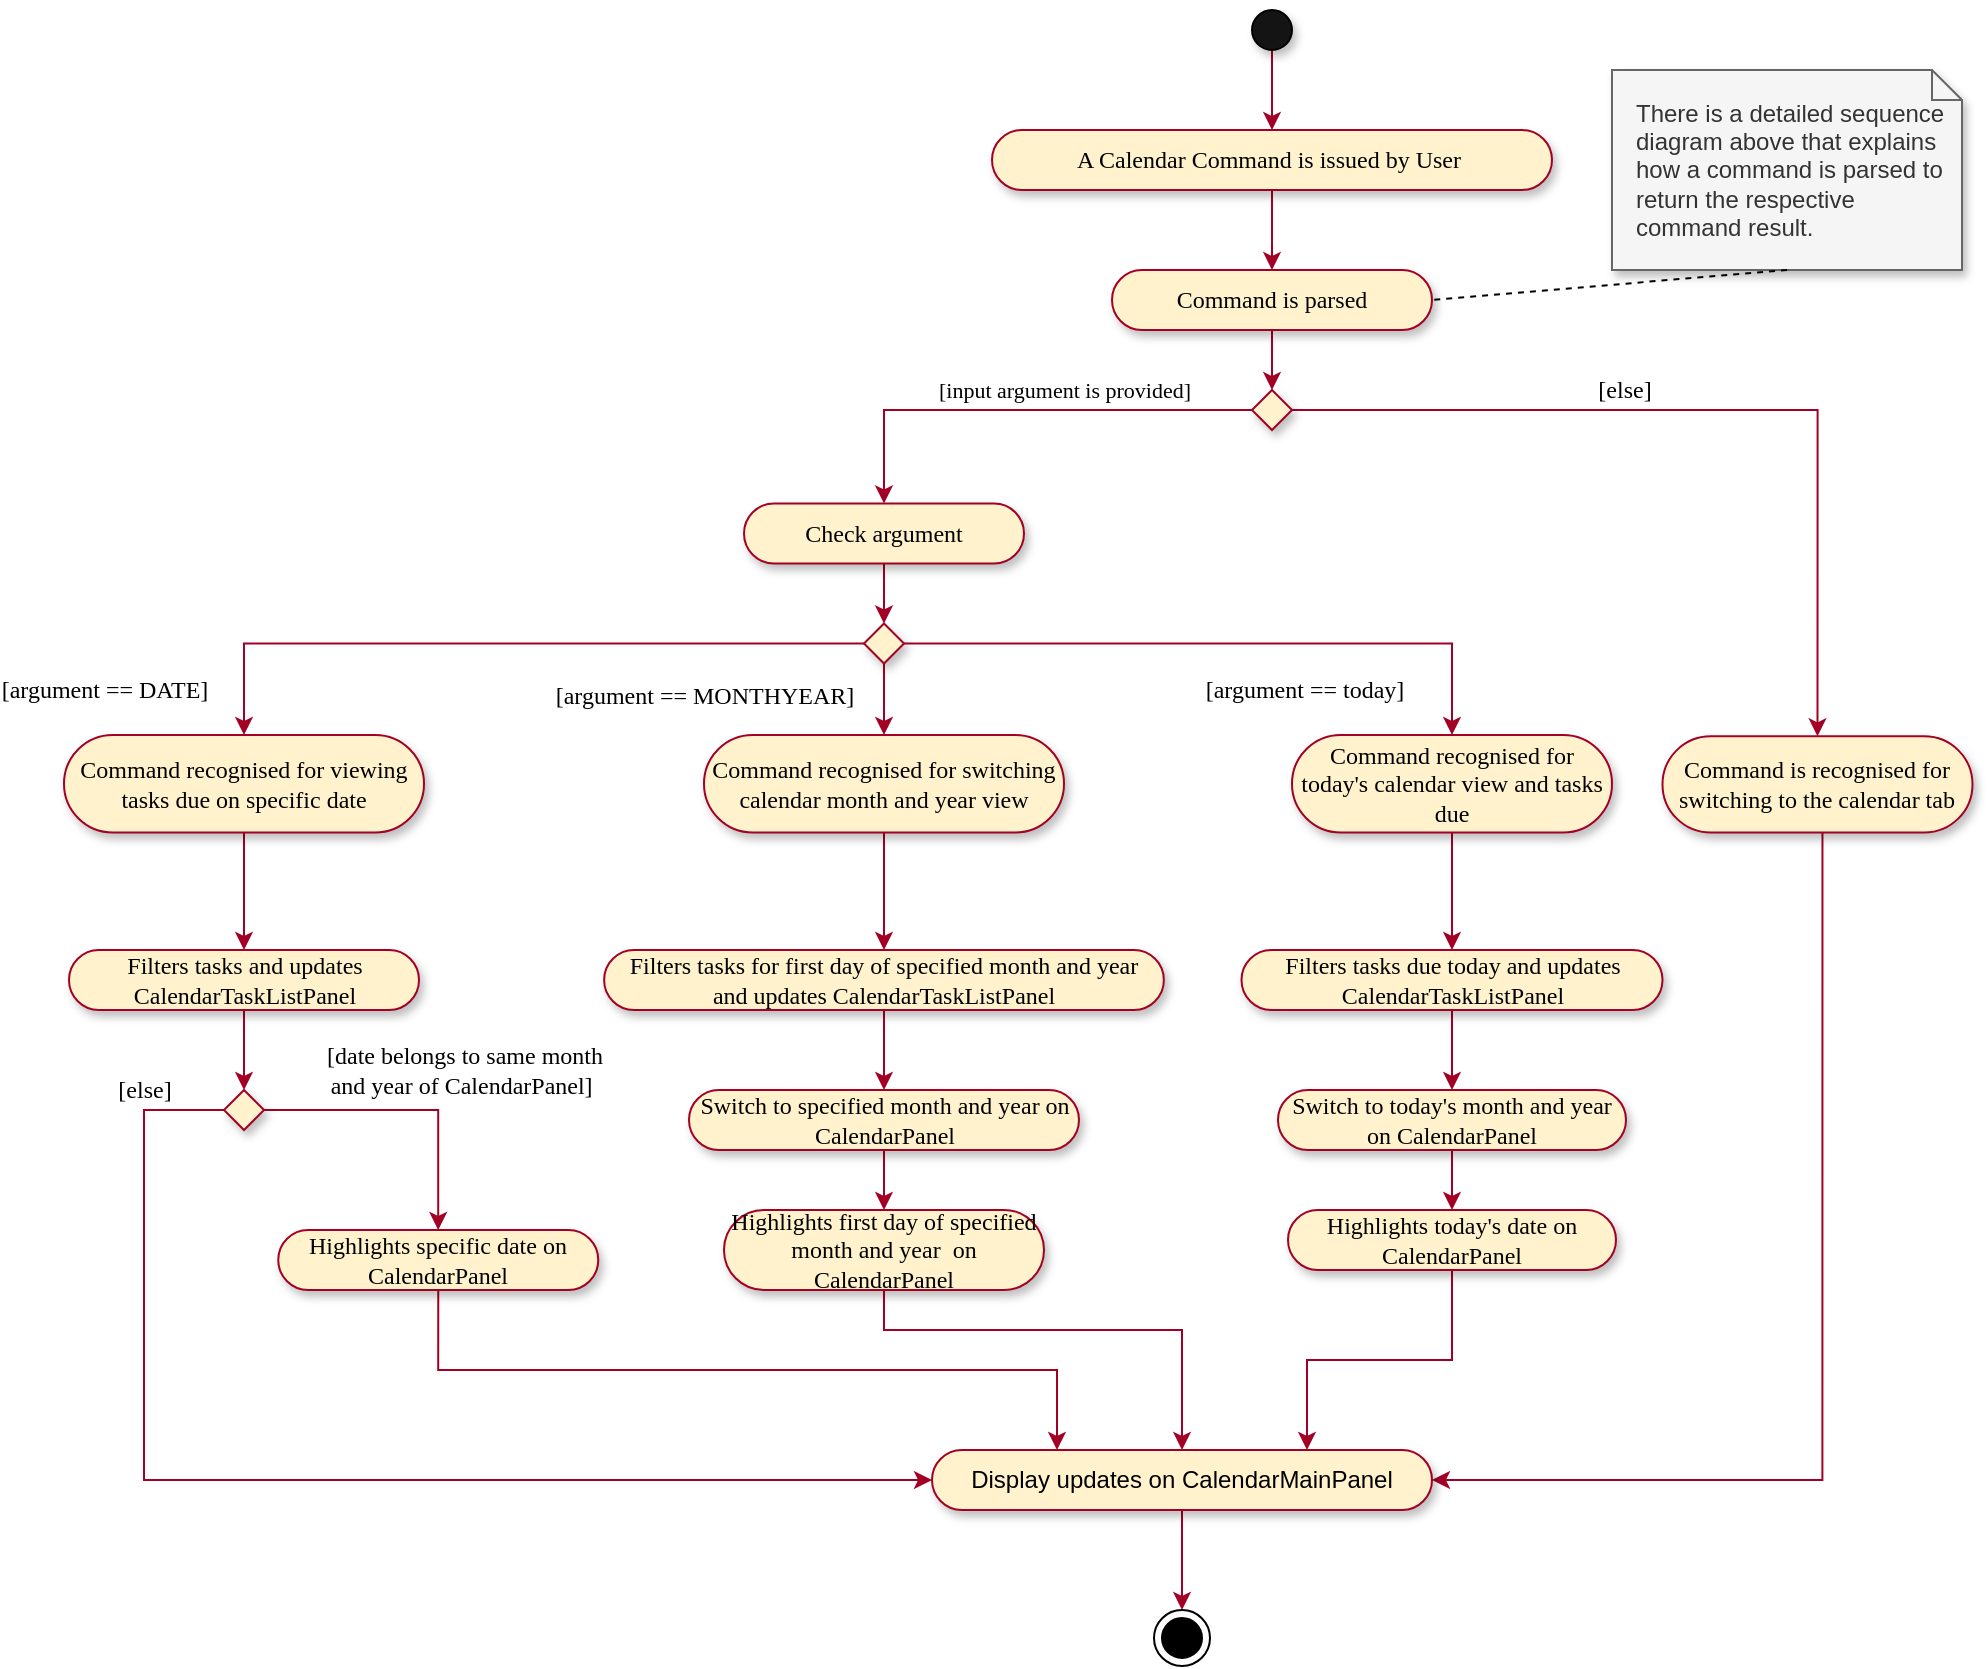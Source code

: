 <mxfile version="12.9.10" type="device"><diagram id="prtHgNgQTEPvFCAcTncT" name="Page-1"><mxGraphModel dx="1833" dy="636" grid="1" gridSize="10" guides="1" tooltips="1" connect="1" arrows="1" fold="1" page="1" pageScale="1" pageWidth="827" pageHeight="1169" math="0" shadow="0"><root><mxCell id="0"/><mxCell id="1" parent="0"/><mxCell id="-Fa6i20INTZBDvl07Vsu-55" value="" style="edgeStyle=orthogonalEdgeStyle;rounded=0;orthogonalLoop=1;jettySize=auto;html=1;startArrow=none;startFill=0;endArrow=classic;endFill=1;strokeColor=#A20025;" parent="1" source="-Fa6i20INTZBDvl07Vsu-1" target="-Fa6i20INTZBDvl07Vsu-51" edge="1"><mxGeometry relative="1" as="geometry"/></mxCell><mxCell id="-Fa6i20INTZBDvl07Vsu-1" value="" style="ellipse;whiteSpace=wrap;html=1;aspect=fixed;fillColor=#141414;shadow=1;" parent="1" vertex="1"><mxGeometry x="404" y="20" width="20" height="20" as="geometry"/></mxCell><mxCell id="-Fa6i20INTZBDvl07Vsu-62" value="" style="edgeStyle=orthogonalEdgeStyle;rounded=0;orthogonalLoop=1;jettySize=auto;html=1;startArrow=none;startFill=0;endArrow=classic;endFill=1;strokeColor=#A20025;fontFamily=Verdana;" parent="1" source="-Fa6i20INTZBDvl07Vsu-7" target="-Fa6i20INTZBDvl07Vsu-15" edge="1"><mxGeometry relative="1" as="geometry"/></mxCell><mxCell id="-Fa6i20INTZBDvl07Vsu-7" value="&lt;font face=&quot;Verdana&quot;&gt;Command is parsed&lt;/font&gt;" style="whiteSpace=wrap;html=1;rounded=1;arcSize=50;align=center;verticalAlign=middle;strokeWidth=1;autosize=1;spacing=4;treeFolding=1;treeMoving=1;newEdgeStyle={&quot;edgeStyle&quot;:&quot;entityRelationEdgeStyle&quot;,&quot;startArrow&quot;:&quot;none&quot;,&quot;endArrow&quot;:&quot;none&quot;,&quot;segment&quot;:10,&quot;curved&quot;:1};shadow=1;fillColor=#fff2cc;strokeColor=#A20025;" parent="1" vertex="1"><mxGeometry x="334" y="150" width="160" height="30" as="geometry"/></mxCell><mxCell id="-Fa6i20INTZBDvl07Vsu-68" value="[input argument is provided]" style="edgeStyle=orthogonalEdgeStyle;rounded=0;orthogonalLoop=1;jettySize=auto;html=1;startArrow=none;startFill=0;endArrow=classic;endFill=1;strokeColor=#A20025;fontFamily=Verdana;" parent="1" source="-Fa6i20INTZBDvl07Vsu-15" target="-Fa6i20INTZBDvl07Vsu-57" edge="1"><mxGeometry x="-0.185" y="-10" relative="1" as="geometry"><mxPoint as="offset"/></mxGeometry></mxCell><mxCell id="-Fa6i20INTZBDvl07Vsu-87" value="[else]" style="edgeStyle=orthogonalEdgeStyle;rounded=0;orthogonalLoop=1;jettySize=auto;html=1;exitX=1;exitY=0.5;exitDx=0;exitDy=0;entryX=0.5;entryY=0;entryDx=0;entryDy=0;startArrow=none;startFill=0;endArrow=classic;endFill=1;strokeColor=#A20025;fontFamily=Verdana;labelBackgroundColor=none;fontSize=12;" parent="1" source="-Fa6i20INTZBDvl07Vsu-15" target="-Fa6i20INTZBDvl07Vsu-85" edge="1"><mxGeometry x="-0.224" y="10" relative="1" as="geometry"><mxPoint as="offset"/></mxGeometry></mxCell><mxCell id="-Fa6i20INTZBDvl07Vsu-15" value="" style="rhombus;whiteSpace=wrap;html=1;shadow=1;strokeColor=#A20025;fillColor=#fff2cc;" parent="1" vertex="1"><mxGeometry x="404" y="210" width="20" height="20" as="geometry"/></mxCell><mxCell id="-Fa6i20INTZBDvl07Vsu-30" value="There is a detailed sequence diagram above that explains how a command is parsed to return the respective command result." style="shape=note;size=15;align=left;spacingLeft=10;html=1;whiteSpace=wrap;shadow=1;fillColor=#f5f5f5;strokeColor=#666666;fontColor=#333333;" parent="1" vertex="1"><mxGeometry x="584" y="50" width="175" height="100" as="geometry"/></mxCell><mxCell id="-Fa6i20INTZBDvl07Vsu-31" value="" style="edgeStyle=none;endArrow=none;dashed=1;html=1;entryX=1;entryY=0.5;entryDx=0;entryDy=0;exitX=0.5;exitY=1;exitDx=0;exitDy=0;exitPerimeter=0;" parent="1" source="-Fa6i20INTZBDvl07Vsu-30" target="-Fa6i20INTZBDvl07Vsu-7" edge="1"><mxGeometry x="1" relative="1" as="geometry"><mxPoint x="105" y="147" as="targetPoint"/><mxPoint x="191.05" y="239.5" as="sourcePoint"/></mxGeometry></mxCell><mxCell id="-Fa6i20INTZBDvl07Vsu-54" value="" style="edgeStyle=orthogonalEdgeStyle;rounded=0;orthogonalLoop=1;jettySize=auto;html=1;startArrow=none;startFill=0;endArrow=classic;endFill=1;strokeColor=#A20025;" parent="1" source="-Fa6i20INTZBDvl07Vsu-51" target="-Fa6i20INTZBDvl07Vsu-7" edge="1"><mxGeometry relative="1" as="geometry"/></mxCell><mxCell id="-Fa6i20INTZBDvl07Vsu-51" value="A Calendar Command is issued by User " style="whiteSpace=wrap;rounded=1;arcSize=50;align=center;verticalAlign=middle;strokeWidth=1;autosize=1;spacing=4;treeFolding=1;treeMoving=1;newEdgeStyle={&quot;edgeStyle&quot;:&quot;entityRelationEdgeStyle&quot;,&quot;startArrow&quot;:&quot;none&quot;,&quot;endArrow&quot;:&quot;none&quot;,&quot;segment&quot;:10,&quot;curved&quot;:1};shadow=1;fillColor=#fff2cc;strokeColor=#A20025;horizontal=1;fontFamily=Verdana;" parent="1" vertex="1"><mxGeometry x="274" y="80" width="280" height="30" as="geometry"/></mxCell><mxCell id="h2kCUZ5ImrMMt9wqPTXa-8" style="edgeStyle=orthogonalEdgeStyle;rounded=0;orthogonalLoop=1;jettySize=auto;html=1;exitX=0.5;exitY=1;exitDx=0;exitDy=0;entryX=0.5;entryY=0;entryDx=0;entryDy=0;labelBackgroundColor=none;fontSize=12;strokeColor=#A20025;" parent="1" source="-Fa6i20INTZBDvl07Vsu-57" target="h2kCUZ5ImrMMt9wqPTXa-7" edge="1"><mxGeometry relative="1" as="geometry"/></mxCell><mxCell id="-Fa6i20INTZBDvl07Vsu-57" value="Check argument" style="whiteSpace=wrap;html=1;rounded=1;arcSize=50;align=center;verticalAlign=middle;strokeWidth=1;autosize=1;spacing=4;treeFolding=1;treeMoving=1;newEdgeStyle={&quot;edgeStyle&quot;:&quot;entityRelationEdgeStyle&quot;,&quot;startArrow&quot;:&quot;none&quot;,&quot;endArrow&quot;:&quot;none&quot;,&quot;segment&quot;:10,&quot;curved&quot;:1};shadow=1;fillColor=#fff2cc;strokeColor=#A20025;fontFamily=Verdana;" parent="1" vertex="1"><mxGeometry x="150" y="266.75" width="140" height="30" as="geometry"/></mxCell><mxCell id="-Fa6i20INTZBDvl07Vsu-103" value="" style="edgeStyle=orthogonalEdgeStyle;rounded=0;orthogonalLoop=1;jettySize=auto;html=1;startArrow=none;startFill=0;endArrow=classic;endFill=1;strokeColor=#A20025;fontFamily=Verdana;entryX=1;entryY=0.5;entryDx=0;entryDy=0;exitX=0.516;exitY=1;exitDx=0;exitDy=0;exitPerimeter=0;" parent="1" source="-Fa6i20INTZBDvl07Vsu-85" target="-Fa6i20INTZBDvl07Vsu-126" edge="1"><mxGeometry relative="1" as="geometry"><mxPoint x="599" y="410" as="targetPoint"/><Array as="points"><mxPoint x="689" y="755"/></Array></mxGeometry></mxCell><mxCell id="-Fa6i20INTZBDvl07Vsu-85" value="&lt;font face=&quot;Verdana&quot;&gt;Command is recognised for switching to the calendar tab&lt;/font&gt;" style="whiteSpace=wrap;html=1;rounded=1;arcSize=50;align=center;verticalAlign=middle;strokeWidth=1;autosize=1;spacing=4;treeFolding=1;treeMoving=1;newEdgeStyle={&quot;edgeStyle&quot;:&quot;entityRelationEdgeStyle&quot;,&quot;startArrow&quot;:&quot;none&quot;,&quot;endArrow&quot;:&quot;none&quot;,&quot;segment&quot;:10,&quot;curved&quot;:1};shadow=1;fillColor=#fff2cc;strokeColor=#A20025;" parent="1" vertex="1"><mxGeometry x="609.25" y="383.13" width="155" height="48.12" as="geometry"/></mxCell><mxCell id="-Fa6i20INTZBDvl07Vsu-138" value="" style="edgeStyle=orthogonalEdgeStyle;rounded=0;orthogonalLoop=1;jettySize=auto;html=1;startArrow=none;startFill=0;endArrow=classic;endFill=1;strokeColor=#A20025;fontFamily=Verdana;" parent="1" source="-Fa6i20INTZBDvl07Vsu-126" edge="1"><mxGeometry relative="1" as="geometry"><mxPoint x="369" y="820" as="targetPoint"/></mxGeometry></mxCell><mxCell id="-Fa6i20INTZBDvl07Vsu-126" value="Display updates on CalendarMainPanel" style="whiteSpace=wrap;html=1;rounded=1;arcSize=50;align=center;verticalAlign=middle;strokeWidth=1;autosize=1;spacing=4;treeFolding=1;treeMoving=1;newEdgeStyle={&quot;edgeStyle&quot;:&quot;entityRelationEdgeStyle&quot;,&quot;startArrow&quot;:&quot;none&quot;,&quot;endArrow&quot;:&quot;none&quot;,&quot;segment&quot;:10,&quot;curved&quot;:1};shadow=1;fillColor=#fff2cc;strokeColor=#A20025;" parent="1" vertex="1"><mxGeometry x="244" y="740" width="250" height="30" as="geometry"/></mxCell><mxCell id="h2kCUZ5ImrMMt9wqPTXa-13" value="&lt;font face=&quot;Verdana&quot;&gt;[argument == DATE]&lt;/font&gt;" style="edgeStyle=orthogonalEdgeStyle;rounded=0;orthogonalLoop=1;jettySize=auto;html=1;exitX=0;exitY=0.5;exitDx=0;exitDy=0;entryX=0.5;entryY=0;entryDx=0;entryDy=0;labelBackgroundColor=none;strokeColor=#A20025;fontSize=12;" parent="1" source="h2kCUZ5ImrMMt9wqPTXa-7" target="h2kCUZ5ImrMMt9wqPTXa-10" edge="1"><mxGeometry x="0.874" y="-70" relative="1" as="geometry"><mxPoint as="offset"/></mxGeometry></mxCell><mxCell id="h2kCUZ5ImrMMt9wqPTXa-14" value="&lt;font face=&quot;Verdana&quot;&gt;[argument == MONTHYEAR]&lt;/font&gt;" style="edgeStyle=orthogonalEdgeStyle;rounded=0;orthogonalLoop=1;jettySize=auto;html=1;exitX=0.5;exitY=1;exitDx=0;exitDy=0;labelBackgroundColor=none;strokeColor=#A20025;fontSize=12;" parent="1" source="h2kCUZ5ImrMMt9wqPTXa-7" target="h2kCUZ5ImrMMt9wqPTXa-11" edge="1"><mxGeometry x="0.098" y="-90" relative="1" as="geometry"><mxPoint as="offset"/></mxGeometry></mxCell><mxCell id="h2kCUZ5ImrMMt9wqPTXa-37" value="&lt;font face=&quot;Verdana&quot;&gt;[argument == today]&lt;/font&gt;" style="edgeStyle=orthogonalEdgeStyle;rounded=0;orthogonalLoop=1;jettySize=auto;html=1;exitX=1;exitY=0.5;exitDx=0;exitDy=0;entryX=0.5;entryY=0;entryDx=0;entryDy=0;labelBackgroundColor=none;strokeColor=#A20025;fontSize=12;" parent="1" source="h2kCUZ5ImrMMt9wqPTXa-7" target="h2kCUZ5ImrMMt9wqPTXa-36" edge="1"><mxGeometry x="0.859" y="-74" relative="1" as="geometry"><mxPoint as="offset"/></mxGeometry></mxCell><mxCell id="h2kCUZ5ImrMMt9wqPTXa-7" value="" style="rhombus;whiteSpace=wrap;html=1;shadow=1;strokeColor=#A20025;fillColor=#fff2cc;" parent="1" vertex="1"><mxGeometry x="210" y="326.75" width="20" height="20" as="geometry"/></mxCell><mxCell id="h2kCUZ5ImrMMt9wqPTXa-25" style="edgeStyle=orthogonalEdgeStyle;rounded=0;orthogonalLoop=1;jettySize=auto;html=1;exitX=0.5;exitY=1;exitDx=0;exitDy=0;entryX=0.5;entryY=0;entryDx=0;entryDy=0;labelBackgroundColor=none;strokeColor=#A20025;fontSize=12;" parent="1" source="h2kCUZ5ImrMMt9wqPTXa-10" target="h2kCUZ5ImrMMt9wqPTXa-22" edge="1"><mxGeometry relative="1" as="geometry"/></mxCell><mxCell id="h2kCUZ5ImrMMt9wqPTXa-10" value="Command recognised for viewing tasks due on specific date" style="whiteSpace=wrap;html=1;rounded=1;arcSize=50;align=center;verticalAlign=middle;strokeWidth=1;autosize=1;spacing=4;treeFolding=1;treeMoving=1;newEdgeStyle={&quot;edgeStyle&quot;:&quot;entityRelationEdgeStyle&quot;,&quot;startArrow&quot;:&quot;none&quot;,&quot;endArrow&quot;:&quot;none&quot;,&quot;segment&quot;:10,&quot;curved&quot;:1};shadow=1;fillColor=#fff2cc;strokeColor=#A20025;fontFamily=Verdana;" parent="1" vertex="1"><mxGeometry x="-190" y="382.5" width="180" height="48.75" as="geometry"/></mxCell><mxCell id="h2kCUZ5ImrMMt9wqPTXa-32" style="edgeStyle=orthogonalEdgeStyle;rounded=0;orthogonalLoop=1;jettySize=auto;html=1;exitX=0.5;exitY=1;exitDx=0;exitDy=0;entryX=0.5;entryY=0;entryDx=0;entryDy=0;labelBackgroundColor=none;strokeColor=#A20025;fontSize=12;" parent="1" source="h2kCUZ5ImrMMt9wqPTXa-11" target="h2kCUZ5ImrMMt9wqPTXa-31" edge="1"><mxGeometry relative="1" as="geometry"/></mxCell><mxCell id="h2kCUZ5ImrMMt9wqPTXa-11" value="Command recognised for switching calendar month and year view" style="whiteSpace=wrap;html=1;rounded=1;arcSize=50;align=center;verticalAlign=middle;strokeWidth=1;autosize=1;spacing=4;treeFolding=1;treeMoving=1;newEdgeStyle={&quot;edgeStyle&quot;:&quot;entityRelationEdgeStyle&quot;,&quot;startArrow&quot;:&quot;none&quot;,&quot;endArrow&quot;:&quot;none&quot;,&quot;segment&quot;:10,&quot;curved&quot;:1};shadow=1;fillColor=#fff2cc;strokeColor=#A20025;fontFamily=Verdana;" parent="1" vertex="1"><mxGeometry x="130" y="382.5" width="180" height="48.75" as="geometry"/></mxCell><mxCell id="h2kCUZ5ImrMMt9wqPTXa-26" style="edgeStyle=orthogonalEdgeStyle;rounded=0;orthogonalLoop=1;jettySize=auto;html=1;exitX=0.5;exitY=1;exitDx=0;exitDy=0;entryX=0.5;entryY=0;entryDx=0;entryDy=0;labelBackgroundColor=none;strokeColor=#A20025;fontSize=12;" parent="1" source="h2kCUZ5ImrMMt9wqPTXa-22" target="h2kCUZ5ImrMMt9wqPTXa-24" edge="1"><mxGeometry relative="1" as="geometry"/></mxCell><mxCell id="h2kCUZ5ImrMMt9wqPTXa-22" value="Filters tasks and updates CalendarTaskListPanel" style="whiteSpace=wrap;html=1;rounded=1;arcSize=50;align=center;verticalAlign=middle;strokeWidth=1;autosize=1;spacing=4;treeFolding=1;treeMoving=1;newEdgeStyle={&quot;edgeStyle&quot;:&quot;entityRelationEdgeStyle&quot;,&quot;startArrow&quot;:&quot;none&quot;,&quot;endArrow&quot;:&quot;none&quot;,&quot;segment&quot;:10,&quot;curved&quot;:1};shadow=1;fillColor=#fff2cc;strokeColor=#A20025;fontFamily=Verdana;" parent="1" vertex="1"><mxGeometry x="-187.5" y="490" width="175" height="30" as="geometry"/></mxCell><mxCell id="h2kCUZ5ImrMMt9wqPTXa-40" style="edgeStyle=orthogonalEdgeStyle;rounded=0;orthogonalLoop=1;jettySize=auto;html=1;exitX=0.5;exitY=1;exitDx=0;exitDy=0;entryX=0.25;entryY=0;entryDx=0;entryDy=0;labelBackgroundColor=none;strokeColor=#A20025;fontSize=12;" parent="1" source="h2kCUZ5ImrMMt9wqPTXa-23" target="-Fa6i20INTZBDvl07Vsu-126" edge="1"><mxGeometry relative="1" as="geometry"/></mxCell><mxCell id="h2kCUZ5ImrMMt9wqPTXa-23" value="Highlights specific date on CalendarPanel" style="whiteSpace=wrap;html=1;rounded=1;arcSize=50;align=center;verticalAlign=middle;strokeWidth=1;autosize=1;spacing=4;treeFolding=1;treeMoving=1;newEdgeStyle={&quot;edgeStyle&quot;:&quot;entityRelationEdgeStyle&quot;,&quot;startArrow&quot;:&quot;none&quot;,&quot;endArrow&quot;:&quot;none&quot;,&quot;segment&quot;:10,&quot;curved&quot;:1};shadow=1;fillColor=#fff2cc;strokeColor=#A20025;fontFamily=Verdana;" parent="1" vertex="1"><mxGeometry x="-82.87" y="630" width="160" height="30" as="geometry"/></mxCell><mxCell id="h2kCUZ5ImrMMt9wqPTXa-29" value="&lt;font face=&quot;Verdana&quot;&gt;[date belongs to same month &lt;br&gt;and year of CalendarPanel]&lt;/font&gt;&amp;nbsp;" style="edgeStyle=orthogonalEdgeStyle;rounded=0;orthogonalLoop=1;jettySize=auto;html=1;exitX=1;exitY=0.5;exitDx=0;exitDy=0;labelBackgroundColor=none;strokeColor=#A20025;fontSize=12;" parent="1" source="h2kCUZ5ImrMMt9wqPTXa-24" target="h2kCUZ5ImrMMt9wqPTXa-23" edge="1"><mxGeometry x="0.184" y="24" relative="1" as="geometry"><mxPoint x="-11" y="-20" as="offset"/></mxGeometry></mxCell><mxCell id="h2kCUZ5ImrMMt9wqPTXa-30" value="&lt;font face=&quot;Verdana&quot;&gt;[else]&lt;/font&gt;" style="edgeStyle=orthogonalEdgeStyle;rounded=0;orthogonalLoop=1;jettySize=auto;html=1;exitX=0;exitY=0.5;exitDx=0;exitDy=0;entryX=0;entryY=0.5;entryDx=0;entryDy=0;labelBackgroundColor=none;strokeColor=#A20025;fontSize=12;" parent="1" source="h2kCUZ5ImrMMt9wqPTXa-24" target="-Fa6i20INTZBDvl07Vsu-126" edge="1"><mxGeometry x="-0.871" y="-10" relative="1" as="geometry"><Array as="points"><mxPoint x="-150" y="570"/><mxPoint x="-150" y="755"/></Array><mxPoint x="10" y="-10" as="offset"/></mxGeometry></mxCell><mxCell id="h2kCUZ5ImrMMt9wqPTXa-24" value="" style="rhombus;whiteSpace=wrap;html=1;shadow=1;strokeColor=#A20025;fillColor=#fff2cc;" parent="1" vertex="1"><mxGeometry x="-110" y="560" width="20" height="20" as="geometry"/></mxCell><mxCell id="h2kCUZ5ImrMMt9wqPTXa-42" style="edgeStyle=orthogonalEdgeStyle;rounded=0;orthogonalLoop=1;jettySize=auto;html=1;exitX=0.5;exitY=1;exitDx=0;exitDy=0;entryX=0.5;entryY=0;entryDx=0;entryDy=0;labelBackgroundColor=none;strokeColor=#A20025;fontSize=12;" parent="1" source="h2kCUZ5ImrMMt9wqPTXa-31" target="h2kCUZ5ImrMMt9wqPTXa-41" edge="1"><mxGeometry relative="1" as="geometry"/></mxCell><mxCell id="h2kCUZ5ImrMMt9wqPTXa-31" value="Filters tasks for first day of specified month and year and updates CalendarTaskListPanel" style="whiteSpace=wrap;html=1;rounded=1;arcSize=50;align=center;verticalAlign=middle;strokeWidth=1;autosize=1;spacing=4;treeFolding=1;treeMoving=1;newEdgeStyle={&quot;edgeStyle&quot;:&quot;entityRelationEdgeStyle&quot;,&quot;startArrow&quot;:&quot;none&quot;,&quot;endArrow&quot;:&quot;none&quot;,&quot;segment&quot;:10,&quot;curved&quot;:1};shadow=1;fillColor=#fff2cc;strokeColor=#A20025;fontFamily=Verdana;" parent="1" vertex="1"><mxGeometry x="80.06" y="490" width="279.87" height="30" as="geometry"/></mxCell><mxCell id="h2kCUZ5ImrMMt9wqPTXa-39" style="edgeStyle=orthogonalEdgeStyle;rounded=0;orthogonalLoop=1;jettySize=auto;html=1;exitX=0.5;exitY=1;exitDx=0;exitDy=0;entryX=0.5;entryY=0;entryDx=0;entryDy=0;labelBackgroundColor=none;strokeColor=#A20025;fontSize=12;" parent="1" source="h2kCUZ5ImrMMt9wqPTXa-36" target="h2kCUZ5ImrMMt9wqPTXa-38" edge="1"><mxGeometry relative="1" as="geometry"/></mxCell><mxCell id="h2kCUZ5ImrMMt9wqPTXa-36" value="Command recognised for today's calendar view and tasks due" style="whiteSpace=wrap;html=1;rounded=1;arcSize=50;align=center;verticalAlign=middle;strokeWidth=1;autosize=1;spacing=4;treeFolding=1;treeMoving=1;newEdgeStyle={&quot;edgeStyle&quot;:&quot;entityRelationEdgeStyle&quot;,&quot;startArrow&quot;:&quot;none&quot;,&quot;endArrow&quot;:&quot;none&quot;,&quot;segment&quot;:10,&quot;curved&quot;:1};shadow=1;fillColor=#fff2cc;strokeColor=#A20025;fontFamily=Verdana;" parent="1" vertex="1"><mxGeometry x="424" y="382.5" width="160" height="48.75" as="geometry"/></mxCell><mxCell id="h2kCUZ5ImrMMt9wqPTXa-47" style="edgeStyle=orthogonalEdgeStyle;rounded=0;orthogonalLoop=1;jettySize=auto;html=1;exitX=0.5;exitY=1;exitDx=0;exitDy=0;entryX=0.5;entryY=0;entryDx=0;entryDy=0;labelBackgroundColor=none;strokeColor=#A20025;fontSize=12;" parent="1" source="h2kCUZ5ImrMMt9wqPTXa-38" target="h2kCUZ5ImrMMt9wqPTXa-46" edge="1"><mxGeometry relative="1" as="geometry"/></mxCell><mxCell id="h2kCUZ5ImrMMt9wqPTXa-38" value="Filters tasks due today and updates CalendarTaskListPanel" style="whiteSpace=wrap;html=1;rounded=1;arcSize=50;align=center;verticalAlign=middle;strokeWidth=1;autosize=1;spacing=4;treeFolding=1;treeMoving=1;newEdgeStyle={&quot;edgeStyle&quot;:&quot;entityRelationEdgeStyle&quot;,&quot;startArrow&quot;:&quot;none&quot;,&quot;endArrow&quot;:&quot;none&quot;,&quot;segment&quot;:10,&quot;curved&quot;:1};shadow=1;fillColor=#fff2cc;strokeColor=#A20025;fontFamily=Verdana;" parent="1" vertex="1"><mxGeometry x="398.75" y="490" width="210.5" height="30" as="geometry"/></mxCell><mxCell id="h2kCUZ5ImrMMt9wqPTXa-44" style="edgeStyle=orthogonalEdgeStyle;rounded=0;orthogonalLoop=1;jettySize=auto;html=1;exitX=0.5;exitY=1;exitDx=0;exitDy=0;entryX=0.5;entryY=0;entryDx=0;entryDy=0;labelBackgroundColor=none;strokeColor=#A20025;fontSize=12;" parent="1" source="h2kCUZ5ImrMMt9wqPTXa-41" target="h2kCUZ5ImrMMt9wqPTXa-43" edge="1"><mxGeometry relative="1" as="geometry"/></mxCell><mxCell id="h2kCUZ5ImrMMt9wqPTXa-41" value="Switch to specified month and year on CalendarPanel" style="whiteSpace=wrap;html=1;rounded=1;arcSize=50;align=center;verticalAlign=middle;strokeWidth=1;autosize=1;spacing=4;treeFolding=1;treeMoving=1;newEdgeStyle={&quot;edgeStyle&quot;:&quot;entityRelationEdgeStyle&quot;,&quot;startArrow&quot;:&quot;none&quot;,&quot;endArrow&quot;:&quot;none&quot;,&quot;segment&quot;:10,&quot;curved&quot;:1};shadow=1;fillColor=#fff2cc;strokeColor=#A20025;fontFamily=Verdana;" parent="1" vertex="1"><mxGeometry x="122.5" y="560" width="194.99" height="30" as="geometry"/></mxCell><mxCell id="h2kCUZ5ImrMMt9wqPTXa-45" style="edgeStyle=orthogonalEdgeStyle;rounded=0;orthogonalLoop=1;jettySize=auto;html=1;exitX=0.5;exitY=1;exitDx=0;exitDy=0;entryX=0.5;entryY=0;entryDx=0;entryDy=0;labelBackgroundColor=none;strokeColor=#A20025;fontSize=12;" parent="1" source="h2kCUZ5ImrMMt9wqPTXa-43" target="-Fa6i20INTZBDvl07Vsu-126" edge="1"><mxGeometry relative="1" as="geometry"><Array as="points"><mxPoint x="220" y="680"/><mxPoint x="369" y="680"/></Array></mxGeometry></mxCell><mxCell id="h2kCUZ5ImrMMt9wqPTXa-43" value="Highlights first day of specified month and year&amp;nbsp; on CalendarPanel" style="whiteSpace=wrap;html=1;rounded=1;arcSize=50;align=center;verticalAlign=middle;strokeWidth=1;autosize=1;spacing=4;treeFolding=1;treeMoving=1;newEdgeStyle={&quot;edgeStyle&quot;:&quot;entityRelationEdgeStyle&quot;,&quot;startArrow&quot;:&quot;none&quot;,&quot;endArrow&quot;:&quot;none&quot;,&quot;segment&quot;:10,&quot;curved&quot;:1};shadow=1;fillColor=#fff2cc;strokeColor=#A20025;fontFamily=Verdana;" parent="1" vertex="1"><mxGeometry x="139.99" y="620" width="160.01" height="40" as="geometry"/></mxCell><mxCell id="h2kCUZ5ImrMMt9wqPTXa-50" style="edgeStyle=orthogonalEdgeStyle;rounded=0;orthogonalLoop=1;jettySize=auto;html=1;exitX=0.5;exitY=1;exitDx=0;exitDy=0;entryX=0.5;entryY=0;entryDx=0;entryDy=0;labelBackgroundColor=none;strokeColor=#A20025;fontSize=12;" parent="1" source="h2kCUZ5ImrMMt9wqPTXa-46" target="h2kCUZ5ImrMMt9wqPTXa-48" edge="1"><mxGeometry relative="1" as="geometry"/></mxCell><mxCell id="h2kCUZ5ImrMMt9wqPTXa-46" value="Switch to today's month and year on CalendarPanel" style="whiteSpace=wrap;html=1;rounded=1;arcSize=50;align=center;verticalAlign=middle;strokeWidth=1;autosize=1;spacing=4;treeFolding=1;treeMoving=1;newEdgeStyle={&quot;edgeStyle&quot;:&quot;entityRelationEdgeStyle&quot;,&quot;startArrow&quot;:&quot;none&quot;,&quot;endArrow&quot;:&quot;none&quot;,&quot;segment&quot;:10,&quot;curved&quot;:1};shadow=1;fillColor=#fff2cc;strokeColor=#A20025;fontFamily=Verdana;" parent="1" vertex="1"><mxGeometry x="417" y="560" width="174" height="30" as="geometry"/></mxCell><mxCell id="h2kCUZ5ImrMMt9wqPTXa-51" style="edgeStyle=orthogonalEdgeStyle;rounded=0;orthogonalLoop=1;jettySize=auto;html=1;exitX=0.5;exitY=1;exitDx=0;exitDy=0;entryX=0.75;entryY=0;entryDx=0;entryDy=0;labelBackgroundColor=none;strokeColor=#A20025;fontSize=12;" parent="1" source="h2kCUZ5ImrMMt9wqPTXa-48" target="-Fa6i20INTZBDvl07Vsu-126" edge="1"><mxGeometry relative="1" as="geometry"/></mxCell><mxCell id="h2kCUZ5ImrMMt9wqPTXa-48" value="Highlights today's date on CalendarPanel" style="whiteSpace=wrap;html=1;rounded=1;arcSize=50;align=center;verticalAlign=middle;strokeWidth=1;autosize=1;spacing=4;treeFolding=1;treeMoving=1;newEdgeStyle={&quot;edgeStyle&quot;:&quot;entityRelationEdgeStyle&quot;,&quot;startArrow&quot;:&quot;none&quot;,&quot;endArrow&quot;:&quot;none&quot;,&quot;segment&quot;:10,&quot;curved&quot;:1};shadow=1;fillColor=#fff2cc;strokeColor=#A20025;fontFamily=Verdana;" parent="1" vertex="1"><mxGeometry x="422" y="620" width="164" height="30" as="geometry"/></mxCell><mxCell id="liaaUrifu7A90U5thZjH-1" value="" style="ellipse;html=1;shape=endState;fillColor=#000000;strokeColor=#000000;" vertex="1" parent="1"><mxGeometry x="355" y="820" width="28" height="28" as="geometry"/></mxCell></root></mxGraphModel></diagram></mxfile>
